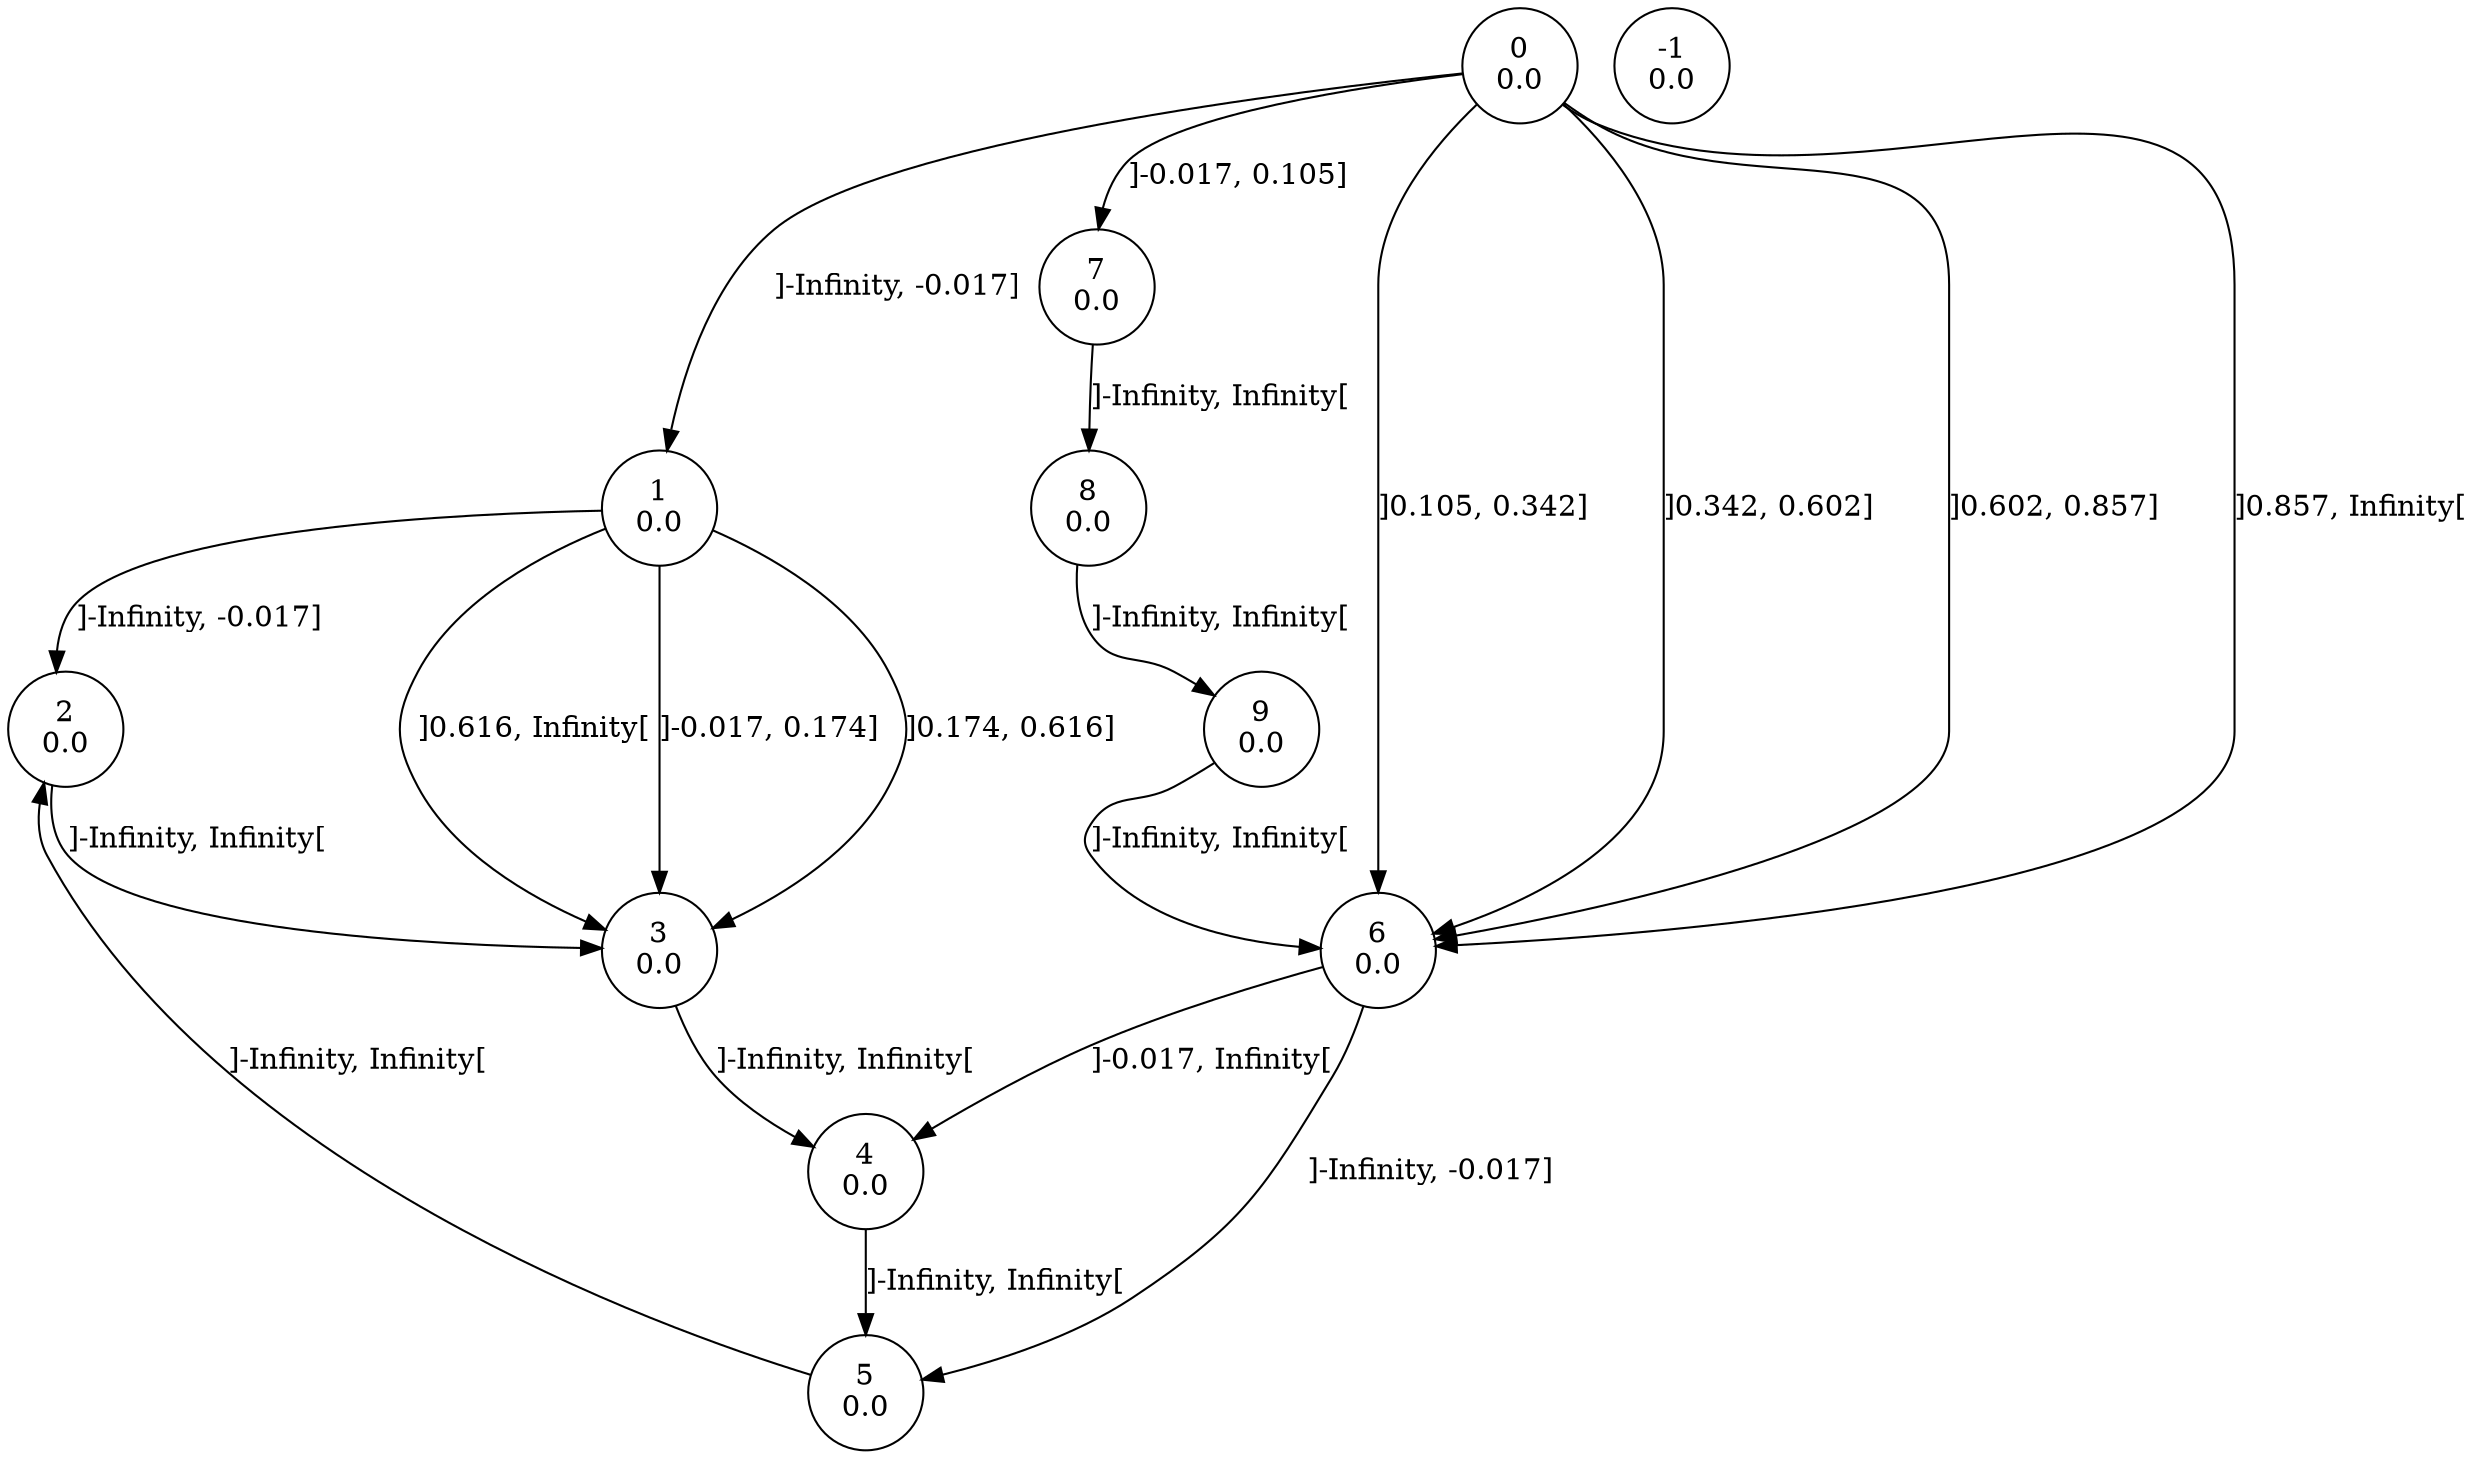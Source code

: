 digraph a {
0 [shape=circle, label="0\n0.0"];
	0->1 [ label="]-Infinity, -0.017]"];
	0->7 [ label="]-0.017, 0.105]"];
	0->6 [ label="]0.105, 0.342]"];
	0->6 [ label="]0.342, 0.602]"];
	0->6 [ label="]0.602, 0.857]"];
	0->6 [ label="]0.857, Infinity["];
1 [shape=circle, label="1\n0.0"];
	1->2 [ label="]-Infinity, -0.017]"];
	1->3 [ label="]-0.017, 0.174]"];
	1->3 [ label="]0.174, 0.616]"];
	1->3 [ label="]0.616, Infinity["];
2 [shape=circle, label="2\n0.0"];
	2->3 [ label="]-Infinity, Infinity["];
3 [shape=circle, label="3\n0.0"];
	3->4 [ label="]-Infinity, Infinity["];
4 [shape=circle, label="4\n0.0"];
	4->5 [ label="]-Infinity, Infinity["];
5 [shape=circle, label="5\n0.0"];
	5->2 [ label="]-Infinity, Infinity["];
6 [shape=circle, label="6\n0.0"];
	6->5 [ label="]-Infinity, -0.017]"];
	6->4 [ label="]-0.017, Infinity["];
7 [shape=circle, label="7\n0.0"];
	7->8 [ label="]-Infinity, Infinity["];
8 [shape=circle, label="8\n0.0"];
	8->9 [ label="]-Infinity, Infinity["];
9 [shape=circle, label="9\n0.0"];
	9->6 [ label="]-Infinity, Infinity["];
-1 [shape=circle, label="-1\n0.0"];
}